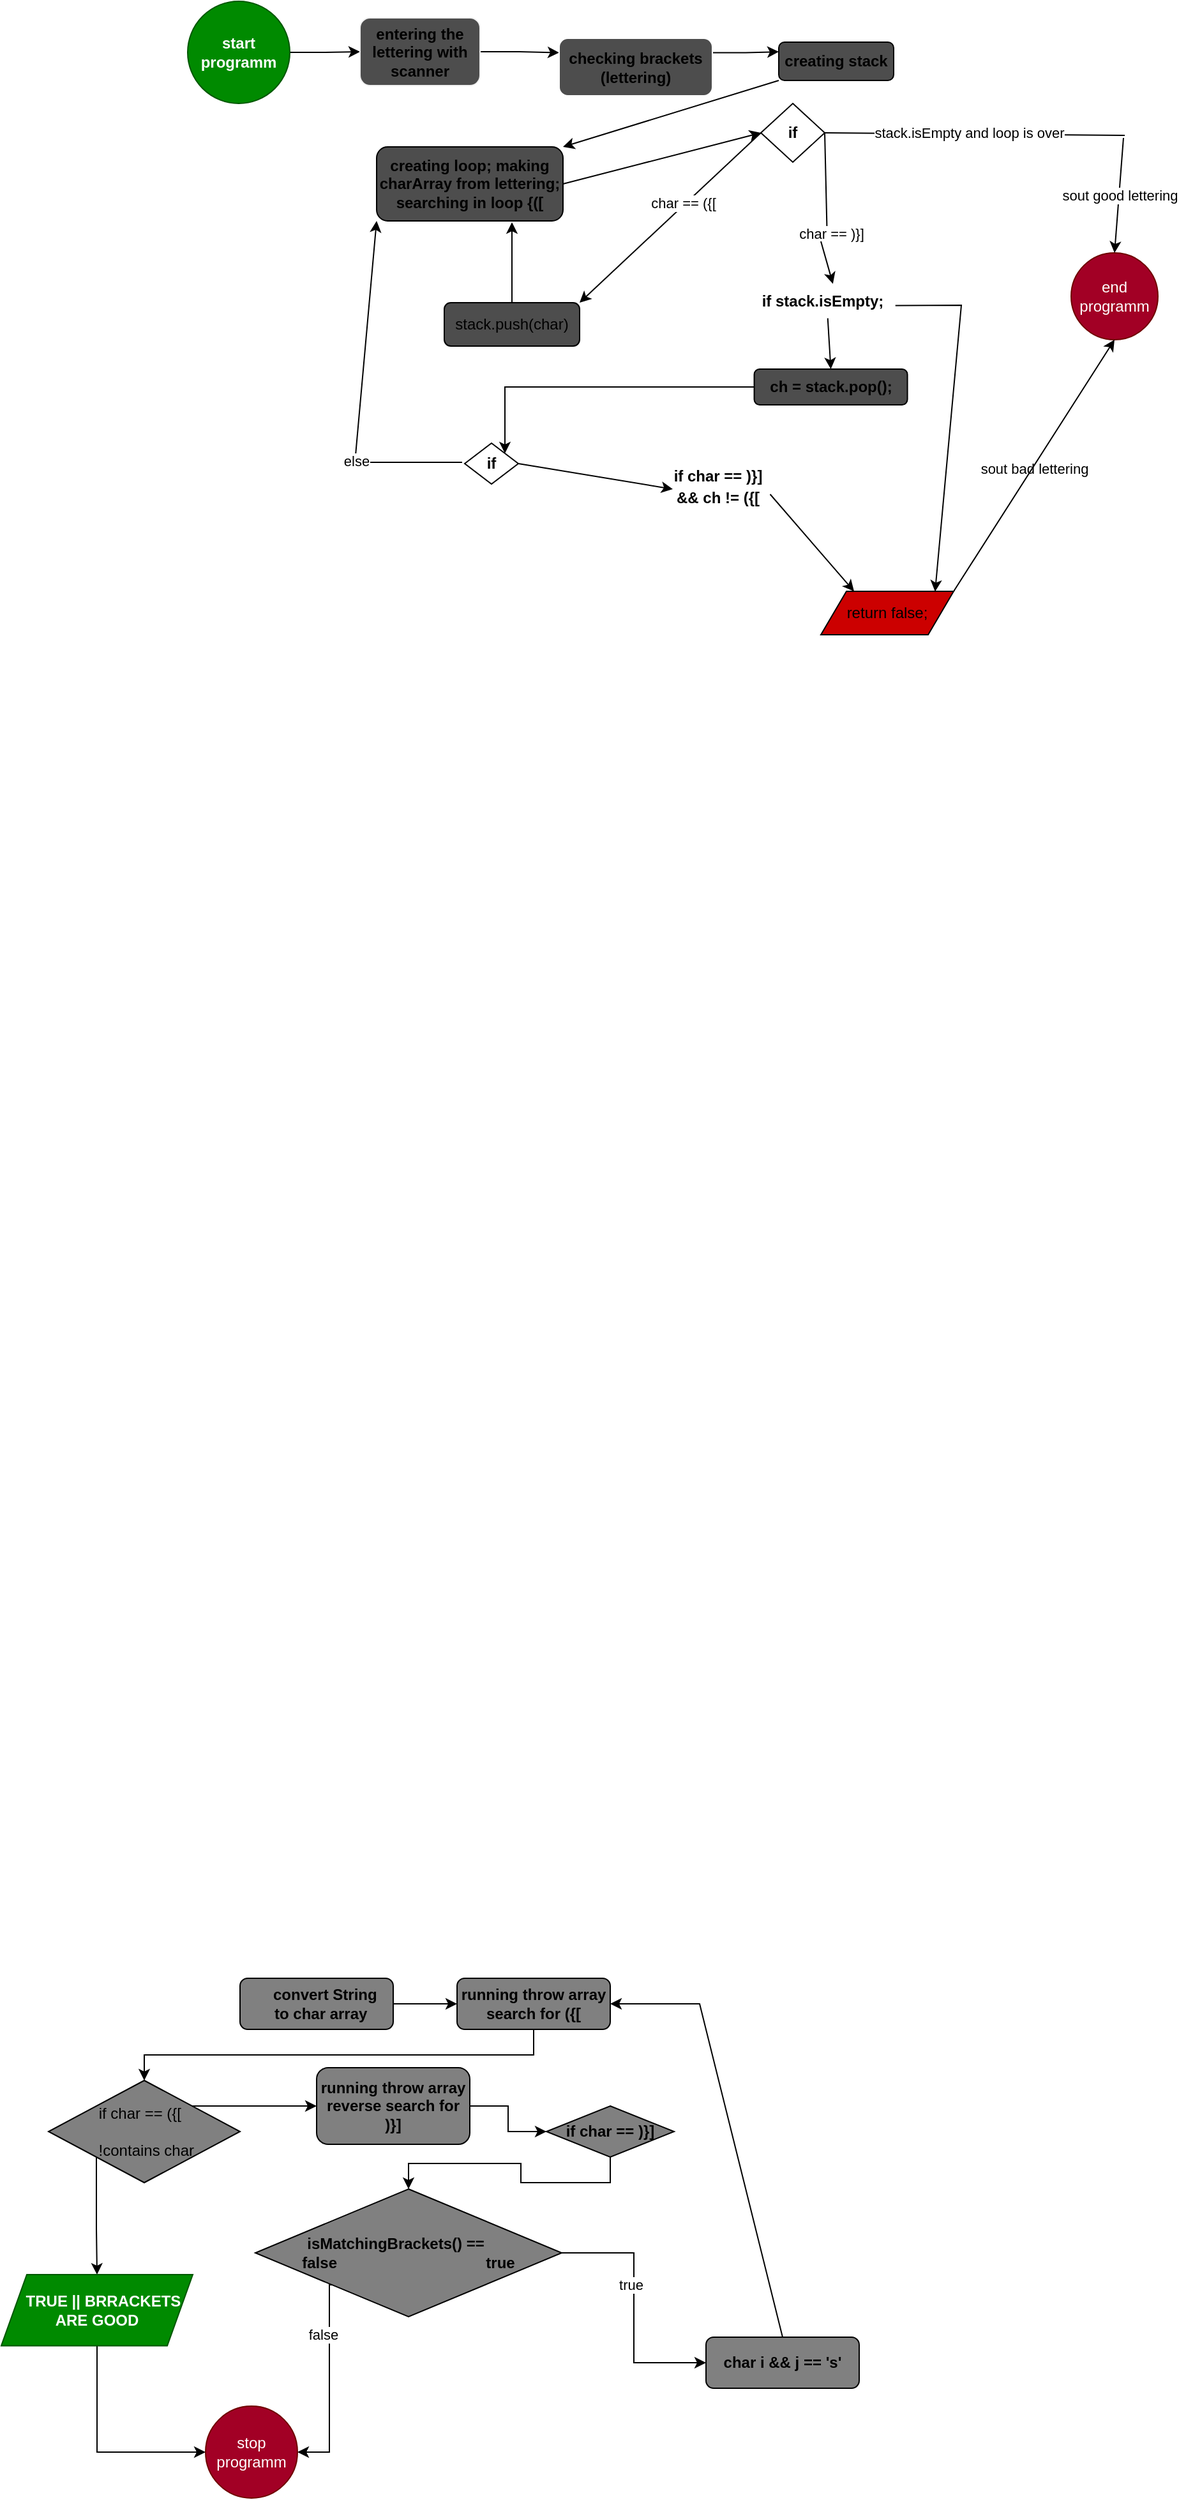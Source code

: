 <mxfile version="20.5.3" type="embed"><diagram id="AYRRz6_bfFTV4ZAb6w4Y" name="Page-1"><mxGraphModel dx="890" dy="1633" grid="0" gridSize="10" guides="1" tooltips="1" connect="1" arrows="1" fold="1" page="0" pageScale="1" pageWidth="850" pageHeight="1100" math="0" shadow="0"><root><mxCell id="0"/><mxCell id="1" parent="0"/><mxCell id="42" style="edgeStyle=orthogonalEdgeStyle;rounded=0;orthogonalLoop=1;jettySize=auto;html=1;exitX=1;exitY=0.5;exitDx=0;exitDy=0;entryX=0;entryY=0.5;entryDx=0;entryDy=0;" edge="1" parent="1" source="2" target="41"><mxGeometry relative="1" as="geometry"/></mxCell><mxCell id="2" value="&lt;b&gt;start programm&lt;/b&gt;" style="ellipse;whiteSpace=wrap;html=1;aspect=fixed;fillColor=#008a00;fontColor=#ffffff;strokeColor=#005700;" parent="1" vertex="1"><mxGeometry x="133" y="-1151" width="80" height="80" as="geometry"/></mxCell><mxCell id="10" style="edgeStyle=orthogonalEdgeStyle;rounded=0;orthogonalLoop=1;jettySize=auto;html=1;exitX=1;exitY=0.5;exitDx=0;exitDy=0;entryX=0;entryY=0.5;entryDx=0;entryDy=0;" parent="1" source="4" target="6" edge="1"><mxGeometry relative="1" as="geometry"/></mxCell><mxCell id="4" value="&lt;b&gt;&amp;nbsp; &amp;nbsp; &amp;nbsp; &amp;nbsp;convert String&amp;nbsp; &amp;nbsp; &amp;nbsp; to char array&lt;/b&gt;" style="rounded=1;whiteSpace=wrap;html=1;fillColor=#808080;" parent="1" vertex="1"><mxGeometry x="174" y="397" width="120" height="40" as="geometry"/></mxCell><mxCell id="22" style="edgeStyle=orthogonalEdgeStyle;rounded=0;orthogonalLoop=1;jettySize=auto;html=1;exitX=1;exitY=0;exitDx=0;exitDy=0;entryX=0;entryY=0.5;entryDx=0;entryDy=0;" parent="1" source="5" target="7" edge="1"><mxGeometry relative="1" as="geometry"/></mxCell><mxCell id="24" style="edgeStyle=orthogonalEdgeStyle;rounded=0;orthogonalLoop=1;jettySize=auto;html=1;exitX=0;exitY=1;exitDx=0;exitDy=0;entryX=0.5;entryY=0;entryDx=0;entryDy=0;" parent="1" source="5" target="25" edge="1"><mxGeometry relative="1" as="geometry"><mxPoint x="62" y="597" as="targetPoint"/></mxGeometry></mxCell><mxCell id="5" value="&amp;nbsp; &amp;nbsp; &amp;nbsp; &amp;nbsp; &amp;nbsp; &amp;nbsp;if char == ({[&amp;nbsp; &amp;nbsp; &amp;nbsp; &amp;nbsp; &amp;nbsp; &amp;nbsp; &amp;nbsp; &amp;nbsp; &amp;nbsp; &amp;nbsp; &amp;nbsp; &amp;nbsp; &amp;nbsp; &amp;nbsp; &amp;nbsp; &amp;nbsp; &amp;nbsp; &amp;nbsp; &amp;nbsp; &amp;nbsp; &amp;nbsp; &amp;nbsp; &amp;nbsp;!contains char" style="rhombus;whiteSpace=wrap;html=1;fillColor=#808080;" parent="1" vertex="1"><mxGeometry x="24" y="477" width="150" height="80" as="geometry"/></mxCell><mxCell id="11" style="edgeStyle=orthogonalEdgeStyle;rounded=0;orthogonalLoop=1;jettySize=auto;html=1;exitX=0.5;exitY=1;exitDx=0;exitDy=0;entryX=0.5;entryY=0;entryDx=0;entryDy=0;" parent="1" source="6" target="5" edge="1"><mxGeometry relative="1" as="geometry"/></mxCell><mxCell id="6" value="&lt;b&gt;running throw array search for ({[&lt;/b&gt;" style="rounded=1;whiteSpace=wrap;html=1;fillColor=#808080;" parent="1" vertex="1"><mxGeometry x="344" y="397" width="120" height="40" as="geometry"/></mxCell><mxCell id="14" style="edgeStyle=orthogonalEdgeStyle;rounded=0;orthogonalLoop=1;jettySize=auto;html=1;exitX=1;exitY=0.5;exitDx=0;exitDy=0;entryX=0;entryY=0.5;entryDx=0;entryDy=0;" parent="1" source="7" target="13" edge="1"><mxGeometry relative="1" as="geometry"/></mxCell><mxCell id="7" value="&lt;b&gt;running throw array reverse search for )}]&lt;/b&gt;" style="whiteSpace=wrap;html=1;fillColor=#808080;rounded=1;" parent="1" vertex="1"><mxGeometry x="234" y="467" width="120" height="60" as="geometry"/></mxCell><mxCell id="26" style="edgeStyle=orthogonalEdgeStyle;rounded=0;orthogonalLoop=1;jettySize=auto;html=1;exitX=0.5;exitY=1;exitDx=0;exitDy=0;entryX=0.5;entryY=0;entryDx=0;entryDy=0;" parent="1" source="13" target="17" edge="1"><mxGeometry relative="1" as="geometry"/></mxCell><mxCell id="13" value="&lt;b&gt;if char == )}]&lt;/b&gt;" style="rhombus;whiteSpace=wrap;html=1;fillColor=#808080;" parent="1" vertex="1"><mxGeometry x="414" y="497" width="100" height="40" as="geometry"/></mxCell><mxCell id="15" value="&lt;b&gt;char i &amp;amp;&amp;amp; j == 's'&lt;/b&gt;" style="rounded=1;whiteSpace=wrap;html=1;fillColor=#808080;" parent="1" vertex="1"><mxGeometry x="539" y="678" width="120" height="40" as="geometry"/></mxCell><mxCell id="18" style="edgeStyle=orthogonalEdgeStyle;rounded=0;orthogonalLoop=1;jettySize=auto;html=1;exitX=1;exitY=0.5;exitDx=0;exitDy=0;entryX=0;entryY=0.5;entryDx=0;entryDy=0;" parent="1" source="17" target="15" edge="1"><mxGeometry relative="1" as="geometry"/></mxCell><mxCell id="37" value="true" style="edgeLabel;html=1;align=center;verticalAlign=middle;resizable=0;points=[];" parent="18" vertex="1" connectable="0"><mxGeometry x="-0.182" y="-3" relative="1" as="geometry"><mxPoint as="offset"/></mxGeometry></mxCell><mxCell id="33" style="edgeStyle=orthogonalEdgeStyle;rounded=0;orthogonalLoop=1;jettySize=auto;html=1;exitX=0;exitY=1;exitDx=0;exitDy=0;entryX=1;entryY=0.5;entryDx=0;entryDy=0;" parent="1" source="17" target="27" edge="1"><mxGeometry relative="1" as="geometry"><mxPoint x="244" y="771" as="targetPoint"/><Array as="points"><mxPoint x="244" y="768"/></Array></mxGeometry></mxCell><mxCell id="36" value="false" style="edgeLabel;html=1;align=center;verticalAlign=middle;resizable=0;points=[];" parent="33" vertex="1" connectable="0"><mxGeometry x="-0.487" y="-5" relative="1" as="geometry"><mxPoint as="offset"/></mxGeometry></mxCell><mxCell id="17" value="&lt;b&gt;&amp;nbsp; &amp;nbsp; &amp;nbsp; &amp;nbsp; &amp;nbsp; &amp;nbsp;isMatchingBrackets() ==&amp;nbsp; &amp;nbsp; &amp;nbsp; &amp;nbsp; &amp;nbsp; &amp;nbsp; &amp;nbsp; &amp;nbsp; &amp;nbsp; false&amp;nbsp; &amp;nbsp; &amp;nbsp; &amp;nbsp; &amp;nbsp; &amp;nbsp; &amp;nbsp; &amp;nbsp; &amp;nbsp; &amp;nbsp; &amp;nbsp; &amp;nbsp; &amp;nbsp; &amp;nbsp; &amp;nbsp; &amp;nbsp; &amp;nbsp; &amp;nbsp;true&lt;/b&gt;" style="rhombus;whiteSpace=wrap;html=1;fillColor=#808080;" parent="1" vertex="1"><mxGeometry x="186" y="562" width="240" height="100" as="geometry"/></mxCell><mxCell id="21" value="" style="endArrow=classic;html=1;rounded=0;entryX=1;entryY=0.5;entryDx=0;entryDy=0;exitX=0.5;exitY=0;exitDx=0;exitDy=0;" parent="1" source="15" target="6" edge="1"><mxGeometry width="50" height="50" relative="1" as="geometry"><mxPoint x="524" y="437" as="sourcePoint"/><mxPoint x="564" y="407" as="targetPoint"/><Array as="points"><mxPoint x="534" y="417"/></Array></mxGeometry></mxCell><mxCell id="29" style="edgeStyle=orthogonalEdgeStyle;rounded=0;orthogonalLoop=1;jettySize=auto;html=1;exitX=0.5;exitY=1;exitDx=0;exitDy=0;entryX=0;entryY=0.5;entryDx=0;entryDy=0;" parent="1" source="25" target="27" edge="1"><mxGeometry relative="1" as="geometry"><mxPoint x="110" y="779" as="targetPoint"/><Array as="points"><mxPoint x="62" y="768"/></Array></mxGeometry></mxCell><mxCell id="25" value="&lt;b&gt;&amp;nbsp; &amp;nbsp;TRUE || BRRACKETS ARE GOOD&lt;/b&gt;" style="shape=parallelogram;perimeter=parallelogramPerimeter;whiteSpace=wrap;html=1;fixedSize=1;fillColor=#008a00;fontColor=#ffffff;strokeColor=#005700;" parent="1" vertex="1"><mxGeometry x="-13" y="629" width="150" height="55.71" as="geometry"/></mxCell><mxCell id="27" value="stop programm" style="ellipse;whiteSpace=wrap;html=1;aspect=fixed;fillColor=#a20025;fontColor=#ffffff;strokeColor=#6F0000;" parent="1" vertex="1"><mxGeometry x="147" y="732" width="72" height="72" as="geometry"/></mxCell><mxCell id="44" style="edgeStyle=orthogonalEdgeStyle;rounded=0;orthogonalLoop=1;jettySize=auto;html=1;exitX=1;exitY=0.5;exitDx=0;exitDy=0;entryX=0;entryY=0.25;entryDx=0;entryDy=0;" edge="1" parent="1" source="41" target="43"><mxGeometry relative="1" as="geometry"/></mxCell><mxCell id="41" value="&lt;b&gt;entering the lettering with scanner&lt;/b&gt;" style="rounded=1;whiteSpace=wrap;html=1;strokeColor=#F0F0F0;fillColor=#4D4D4D;" vertex="1" parent="1"><mxGeometry x="268" y="-1138" width="94" height="53" as="geometry"/></mxCell><mxCell id="99" style="edgeStyle=orthogonalEdgeStyle;rounded=0;orthogonalLoop=1;jettySize=auto;html=1;exitX=1;exitY=0.25;exitDx=0;exitDy=0;entryX=0;entryY=0.25;entryDx=0;entryDy=0;" edge="1" parent="1" source="43" target="46"><mxGeometry relative="1" as="geometry"/></mxCell><mxCell id="43" value="&lt;b&gt;checking brackets (lettering)&lt;/b&gt;" style="rounded=1;whiteSpace=wrap;html=1;strokeColor=#FFFFFF;fillColor=#4D4D4D;" vertex="1" parent="1"><mxGeometry x="424" y="-1122" width="120" height="45" as="geometry"/></mxCell><mxCell id="46" value="&lt;b&gt;creating stack&lt;/b&gt;" style="rounded=1;whiteSpace=wrap;html=1;fillColor=#4D4D4D;" vertex="1" parent="1"><mxGeometry x="596" y="-1119" width="90" height="30" as="geometry"/></mxCell><mxCell id="48" value="&lt;b&gt;creating loop; making charArray from lettering; searching in loop {([&lt;/b&gt;" style="rounded=1;whiteSpace=wrap;html=1;fillColor=#4D4D4D;" vertex="1" parent="1"><mxGeometry x="281" y="-1037" width="146" height="58" as="geometry"/></mxCell><mxCell id="49" value="" style="endArrow=classic;html=1;rounded=0;entryX=1;entryY=0;entryDx=0;entryDy=0;exitX=0;exitY=1;exitDx=0;exitDy=0;" edge="1" parent="1" source="46" target="48"><mxGeometry width="50" height="50" relative="1" as="geometry"><mxPoint x="485" y="-1046" as="sourcePoint"/><mxPoint x="535" y="-1096" as="targetPoint"/></mxGeometry></mxCell><mxCell id="50" value="&lt;b&gt;if&lt;/b&gt;" style="rhombus;whiteSpace=wrap;html=1;" vertex="1" parent="1"><mxGeometry x="582" y="-1071" width="50" height="46" as="geometry"/></mxCell><mxCell id="51" value="stack.push(char)" style="rounded=1;whiteSpace=wrap;html=1;fillColor=#4D4D4D;" vertex="1" parent="1"><mxGeometry x="334" y="-915" width="106" height="34" as="geometry"/></mxCell><mxCell id="52" value="" style="endArrow=classic;html=1;rounded=0;entryX=1;entryY=0;entryDx=0;entryDy=0;exitX=0;exitY=0.5;exitDx=0;exitDy=0;" edge="1" parent="1" source="50" target="51"><mxGeometry width="50" height="50" relative="1" as="geometry"><mxPoint x="529" y="-889" as="sourcePoint"/><mxPoint x="579" y="-939" as="targetPoint"/></mxGeometry></mxCell><mxCell id="53" value="char == ({[" style="edgeLabel;html=1;align=center;verticalAlign=middle;resizable=0;points=[];" vertex="1" connectable="0" parent="52"><mxGeometry x="-0.16" y="-2" relative="1" as="geometry"><mxPoint as="offset"/></mxGeometry></mxCell><mxCell id="70" style="edgeStyle=orthogonalEdgeStyle;rounded=0;orthogonalLoop=1;jettySize=auto;html=1;exitX=0;exitY=0.5;exitDx=0;exitDy=0;entryX=1;entryY=0;entryDx=0;entryDy=0;" edge="1" parent="1" source="64" target="69"><mxGeometry relative="1" as="geometry"/></mxCell><mxCell id="64" value="&lt;b&gt;ch = stack.pop();&lt;/b&gt;" style="rounded=1;whiteSpace=wrap;html=1;fillColor=#4D4D4D;" vertex="1" parent="1"><mxGeometry x="576.78" y="-863" width="120" height="28" as="geometry"/></mxCell><mxCell id="66" value="" style="endArrow=none;html=1;rounded=0;exitX=1;exitY=0.5;exitDx=0;exitDy=0;entryX=0.5;entryY=0;entryDx=0;entryDy=0;" edge="1" parent="1" source="50"><mxGeometry width="50" height="50" relative="1" as="geometry"><mxPoint x="629" y="-1003" as="sourcePoint"/><mxPoint x="634" y="-962" as="targetPoint"/><Array as="points"/></mxGeometry></mxCell><mxCell id="67" value="char == )}]" style="edgeLabel;html=1;align=center;verticalAlign=middle;resizable=0;points=[];" vertex="1" connectable="0" parent="1"><mxGeometry x="636.777" y="-968.997" as="geometry"/></mxCell><mxCell id="69" value="&lt;b&gt;if&lt;/b&gt;" style="rhombus;whiteSpace=wrap;html=1;" vertex="1" parent="1"><mxGeometry x="350" y="-805" width="42" height="32" as="geometry"/></mxCell><mxCell id="71" value="end programm" style="ellipse;whiteSpace=wrap;html=1;aspect=fixed;fillColor=#a20025;fontColor=#ffffff;strokeColor=#6F0000;" vertex="1" parent="1"><mxGeometry x="825" y="-954" width="68" height="68" as="geometry"/></mxCell><mxCell id="72" value="return false;" style="shape=parallelogram;perimeter=parallelogramPerimeter;whiteSpace=wrap;html=1;fixedSize=1;fillColor=#CC0000;" vertex="1" parent="1"><mxGeometry x="629" y="-689" width="104" height="34" as="geometry"/></mxCell><mxCell id="74" value="&lt;b style=&quot;&quot;&gt;if stack.isEmpty;&lt;/b&gt;" style="text;html=1;align=center;verticalAlign=middle;resizable=0;points=[];autosize=1;strokeColor=none;fillColor=none;" vertex="1" parent="1"><mxGeometry x="573" y="-929" width="113" height="26" as="geometry"/></mxCell><mxCell id="77" value="" style="endArrow=classic;html=1;rounded=0;entryX=0.579;entryY=-0.031;entryDx=0;entryDy=0;entryPerimeter=0;" edge="1" parent="1" target="74"><mxGeometry width="50" height="50" relative="1" as="geometry"><mxPoint x="629" y="-963" as="sourcePoint"/><mxPoint x="629" y="-930" as="targetPoint"/></mxGeometry></mxCell><mxCell id="78" value="" style="endArrow=classic;html=1;rounded=0;exitX=1.012;exitY=0.623;exitDx=0;exitDy=0;exitPerimeter=0;entryX=0.86;entryY=0.006;entryDx=0;entryDy=0;entryPerimeter=0;" edge="1" parent="1" source="74" target="72"><mxGeometry x="0.344" y="-74" width="50" height="50" relative="1" as="geometry"><mxPoint x="716" y="-919" as="sourcePoint"/><mxPoint x="794" y="-922" as="targetPoint"/><Array as="points"><mxPoint x="739" y="-913"/></Array><mxPoint as="offset"/></mxGeometry></mxCell><mxCell id="79" value="" style="endArrow=classic;html=1;rounded=0;exitX=0.543;exitY=1.008;exitDx=0;exitDy=0;exitPerimeter=0;entryX=0.5;entryY=0;entryDx=0;entryDy=0;" edge="1" parent="1" source="74" target="64"><mxGeometry width="50" height="50" relative="1" as="geometry"><mxPoint x="762" y="-693" as="sourcePoint"/><mxPoint x="812" y="-743" as="targetPoint"/></mxGeometry></mxCell><mxCell id="82" value="&lt;b style=&quot;&quot;&gt;&amp;amp;&amp;amp; ch != ({[&lt;/b&gt;" style="text;html=1;align=center;verticalAlign=middle;resizable=0;points=[];autosize=1;strokeColor=none;fillColor=none;" vertex="1" parent="1"><mxGeometry x="506" y="-775" width="83" height="26" as="geometry"/></mxCell><mxCell id="84" value="&lt;b&gt;if char == )}]&lt;/b&gt;" style="text;html=1;align=center;verticalAlign=middle;resizable=0;points=[];autosize=1;strokeColor=none;fillColor=none;" vertex="1" parent="1"><mxGeometry x="504" y="-792" width="87" height="26" as="geometry"/></mxCell><mxCell id="85" value="" style="endArrow=classic;html=1;rounded=0;exitX=1;exitY=0.5;exitDx=0;exitDy=0;" edge="1" parent="1" source="69"><mxGeometry width="50" height="50" relative="1" as="geometry"><mxPoint x="542" y="-806" as="sourcePoint"/><mxPoint x="513" y="-769" as="targetPoint"/></mxGeometry></mxCell><mxCell id="86" value="sout bad lettering" style="endArrow=classic;html=1;rounded=0;exitX=1.027;exitY=0.308;exitDx=0;exitDy=0;exitPerimeter=0;entryX=0.25;entryY=0;entryDx=0;entryDy=0;" edge="1" parent="1" target="72"><mxGeometry x="1" y="170" width="50" height="50" relative="1" as="geometry"><mxPoint x="589.241" y="-764.992" as="sourcePoint"/><mxPoint x="632" y="-739" as="targetPoint"/><mxPoint x="12" y="15" as="offset"/></mxGeometry></mxCell><mxCell id="88" value="else" style="endArrow=classic;html=1;rounded=0;entryX=0;entryY=1;entryDx=0;entryDy=0;" edge="1" parent="1" target="48"><mxGeometry x="-0.377" y="-1" width="50" height="50" relative="1" as="geometry"><mxPoint x="348" y="-790" as="sourcePoint"/><mxPoint x="262" y="-831" as="targetPoint"/><Array as="points"><mxPoint x="264" y="-790"/></Array><mxPoint as="offset"/></mxGeometry></mxCell><mxCell id="91" value="" style="endArrow=classic;html=1;rounded=0;exitX=1;exitY=0;exitDx=0;exitDy=0;entryX=0.5;entryY=1;entryDx=0;entryDy=0;" edge="1" parent="1" source="72" target="71"><mxGeometry width="50" height="50" relative="1" as="geometry"><mxPoint x="747" y="-693" as="sourcePoint"/><mxPoint x="797" y="-743" as="targetPoint"/></mxGeometry></mxCell><mxCell id="93" value="" style="endArrow=none;html=1;rounded=0;exitX=1;exitY=0.5;exitDx=0;exitDy=0;" edge="1" parent="1" source="50"><mxGeometry width="50" height="50" relative="1" as="geometry"><mxPoint x="723" y="-1016" as="sourcePoint"/><mxPoint x="867" y="-1046" as="targetPoint"/></mxGeometry></mxCell><mxCell id="94" value="stack.isEmpty and loop is over" style="edgeLabel;html=1;align=center;verticalAlign=middle;resizable=0;points=[];" vertex="1" connectable="0" parent="93"><mxGeometry x="-0.21" y="-1" relative="1" as="geometry"><mxPoint x="20" y="-2" as="offset"/></mxGeometry></mxCell><mxCell id="95" value="sout good lettering" style="endArrow=classic;html=1;rounded=0;entryX=0.5;entryY=0;entryDx=0;entryDy=0;" edge="1" parent="1" target="71"><mxGeometry width="50" height="50" relative="1" as="geometry"><mxPoint x="866" y="-1044" as="sourcePoint"/><mxPoint x="822" y="-997" as="targetPoint"/></mxGeometry></mxCell><mxCell id="97" value="" style="endArrow=classic;html=1;rounded=0;entryX=0;entryY=0.5;entryDx=0;entryDy=0;exitX=1;exitY=0.5;exitDx=0;exitDy=0;" edge="1" parent="1" source="48" target="50"><mxGeometry width="50" height="50" relative="1" as="geometry"><mxPoint x="402" y="-646" as="sourcePoint"/><mxPoint x="452" y="-696" as="targetPoint"/></mxGeometry></mxCell><mxCell id="98" value="" style="endArrow=classic;html=1;rounded=0;" edge="1" parent="1" source="51"><mxGeometry width="50" height="50" relative="1" as="geometry"><mxPoint x="323" y="-629" as="sourcePoint"/><mxPoint x="387" y="-978" as="targetPoint"/></mxGeometry></mxCell></root></mxGraphModel></diagram></mxfile>